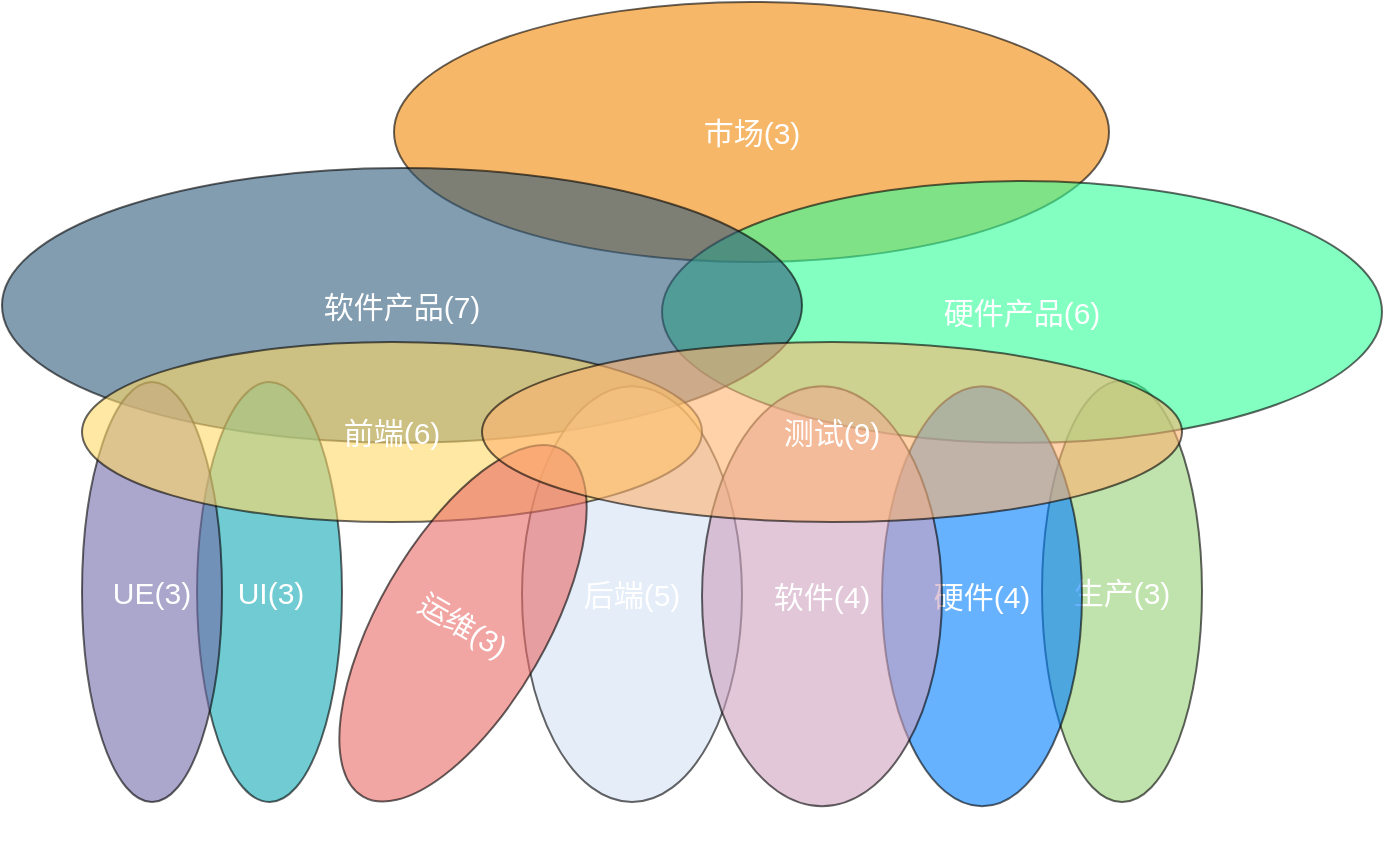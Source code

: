 <mxfile version="14.6.13" type="github">
  <diagram id="3228e29e-7158-1315-38df-8450db1d8a1d" name="Page-1">
    <mxGraphModel dx="466" dy="832" grid="1" gridSize="10" guides="1" tooltips="1" connect="1" arrows="1" fold="1" page="1" pageScale="1" pageWidth="1169" pageHeight="827" background="none" math="0" shadow="0">
      <root>
        <mxCell id="0" />
        <mxCell id="1" parent="0" />
        <mxCell id="dKWHJv7x2FfMzqPXW4Y6-21572" value="生产(3)" style="ellipse;whiteSpace=wrap;opacity=60;html=1;fontSize=15;fontColor=#FFFFFF;fillColor=#97D077;" parent="1" vertex="1">
          <mxGeometry x="730" y="429.2" width="80" height="210.8" as="geometry" />
        </mxCell>
        <mxCell id="21560" value="市场(3)" style="ellipse;whiteSpace=wrap;rotation=0;fillColor=#f08705;opacity=60;html=1;gradientColor=none;fontSize=15;fontColor=#FFFFFF;" parent="1" vertex="1">
          <mxGeometry x="406" y="240" width="357.5" height="130" as="geometry" />
        </mxCell>
        <mxCell id="21562" value="硬件产品(6)" style="ellipse;whiteSpace=wrap;opacity=60;html=1;fontSize=15;fontColor=#FFFFFF;fillColor=#33FF99;align=center;" parent="1" vertex="1">
          <mxGeometry x="540" y="329.52" width="360" height="130.9" as="geometry" />
        </mxCell>
        <mxCell id="dKWHJv7x2FfMzqPXW4Y6-21568" value="软件产品(7)" style="ellipse;whiteSpace=wrap;fillColor=#2f5b7c;opacity=60;html=1;fontSize=15;fontColor=#FFFFFF;align=center;" parent="1" vertex="1">
          <mxGeometry x="210" y="323" width="400" height="137.42" as="geometry" />
        </mxCell>
        <mxCell id="21563" value="UI(3)" style="ellipse;whiteSpace=wrap;opacity=60;html=1;fontSize=15;fontColor=#FFFFFF;fillColor=#12AAB5;" parent="1" vertex="1">
          <mxGeometry x="307.5" y="430" width="72.5" height="210" as="geometry" />
        </mxCell>
        <mxCell id="21564" value="UE(3)" style="ellipse;whiteSpace=wrap;rotation=0;fillColor=#736ca8;opacity=60;html=1;fontSize=15;fontColor=#FFFFFF;" parent="1" vertex="1">
          <mxGeometry x="250" y="430" width="70" height="210" as="geometry" />
        </mxCell>
        <mxCell id="dKWHJv7x2FfMzqPXW4Y6-21564" value="后端(5)" style="ellipse;whiteSpace=wrap;rotation=0;opacity=60;html=1;fontSize=15;fontColor=#FFFFFF;fillColor=#D4E1F5;" parent="1" vertex="1">
          <mxGeometry x="470" y="432.13" width="110" height="207.87" as="geometry" />
        </mxCell>
        <mxCell id="dKWHJv7x2FfMzqPXW4Y6-21565" value="前端(6)" style="ellipse;whiteSpace=wrap;rotation=0;opacity=60;html=1;fontSize=15;fontColor=#FFFFFF;fillColor=#FFD966;align=center;" parent="1" vertex="1">
          <mxGeometry x="250" y="410" width="310" height="90" as="geometry" />
        </mxCell>
        <mxCell id="dKWHJv7x2FfMzqPXW4Y6-21567" value="运维(3)" style="ellipse;whiteSpace=wrap;rotation=30;opacity=60;html=1;fontSize=15;fontColor=#FFFFFF;fillColor=#EA6B66;" parent="1" vertex="1">
          <mxGeometry x="398.5" y="450.67" width="84" height="200" as="geometry" />
        </mxCell>
        <mxCell id="dKWHJv7x2FfMzqPXW4Y6-21569" value="硬件(4)" style="ellipse;whiteSpace=wrap;opacity=60;html=1;fontSize=15;fontColor=#FFFFFF;fillColor=#007FFF;" parent="1" vertex="1">
          <mxGeometry x="650" y="432.13" width="100" height="210" as="geometry" />
        </mxCell>
        <mxCell id="dKWHJv7x2FfMzqPXW4Y6-21571" value="软件(4)" style="ellipse;whiteSpace=wrap;opacity=60;html=1;fontSize=15;fontColor=#FFFFFF;fillColor=#CDA2BE;" parent="1" vertex="1">
          <mxGeometry x="560" y="432.13" width="120" height="210" as="geometry" />
        </mxCell>
        <mxCell id="dKWHJv7x2FfMzqPXW4Y6-21566" value="测试(9)" style="ellipse;whiteSpace=wrap;rotation=0;opacity=60;html=1;fontSize=15;fontColor=#FFFFFF;fillColor=#FFB570;horizontal=1;verticalAlign=middle;" parent="1" vertex="1">
          <mxGeometry x="450" y="410" width="350" height="90" as="geometry" />
        </mxCell>
      </root>
    </mxGraphModel>
  </diagram>
</mxfile>
